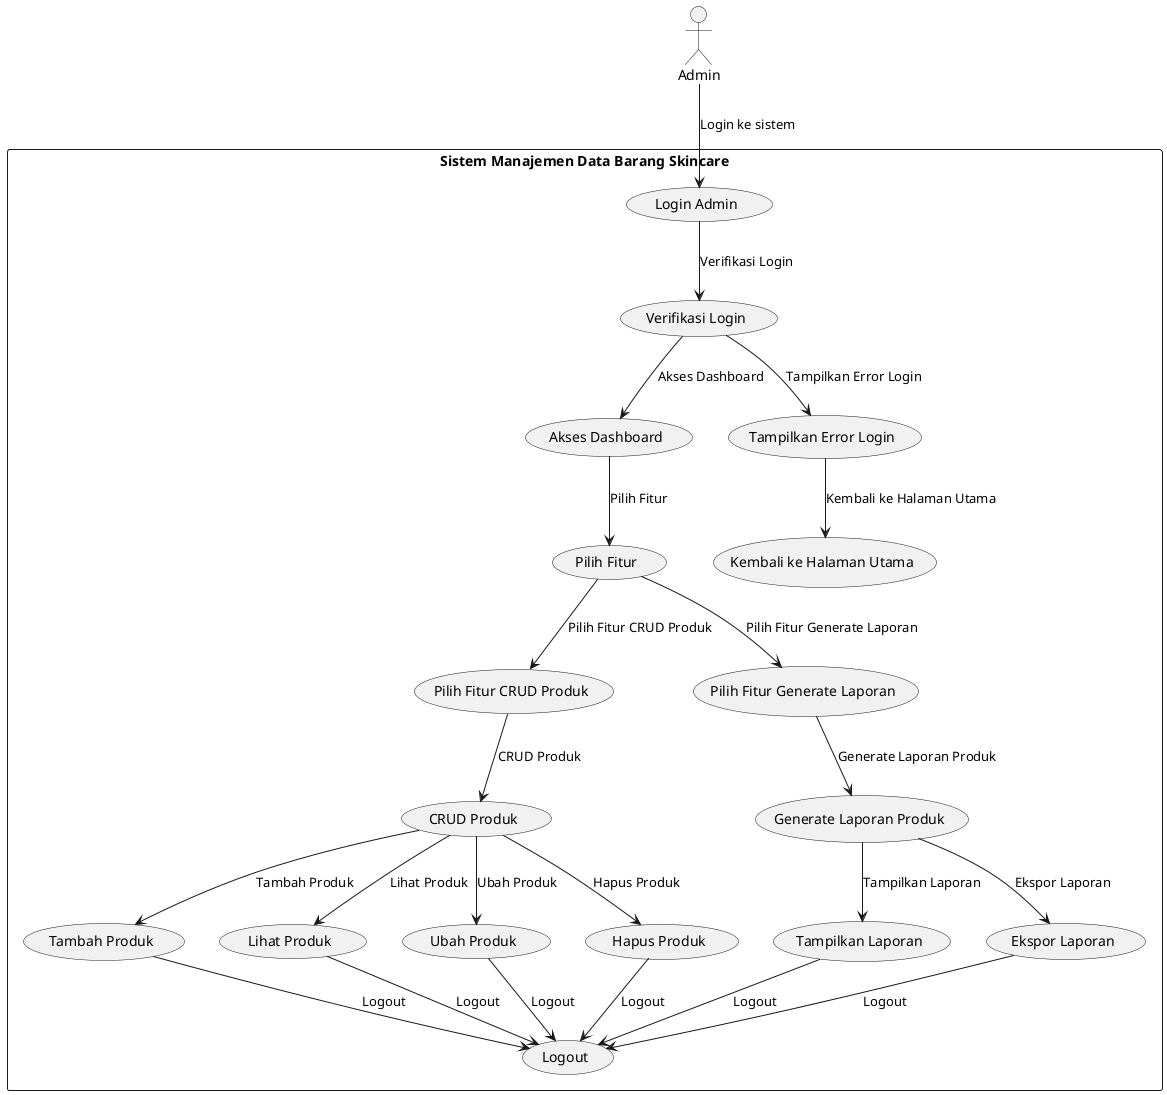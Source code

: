 @startuml

actor Admin as "Admin"

rectangle "Sistem Manajemen Data Barang Skincare" {
    usecase "Login Admin" as UC1
    usecase "Verifikasi Login" as UC2
    usecase "Akses Dashboard" as UC3
    usecase "Pilih Fitur" as UC4
    usecase "Pilih Fitur CRUD Produk" as UC5
    usecase "Pilih Fitur Generate Laporan" as UC6
    usecase "CRUD Produk" as UC7
    usecase "Tambah Produk" as UC8
    usecase "Lihat Produk" as UC9
    usecase "Ubah Produk" as UC10
    usecase "Hapus Produk" as UC11
    usecase "Generate Laporan Produk" as UC12
    usecase "Tampilkan Laporan" as UC13
    usecase "Ekspor Laporan" as UC14
    usecase "Tampilkan Error Login" as UC16
    usecase "Logout" as UC17
    usecase "Kembali ke Halaman Utama" as UC18
}

Admin --> UC1: Login ke sistem
UC1 --> UC2: Verifikasi Login
UC2 --> UC3: Akses Dashboard
UC2 --> UC16: Tampilkan Error Login
UC16 --> UC18: Kembali ke Halaman Utama

UC3 --> UC4: Pilih Fitur
UC4 --> UC5: Pilih Fitur CRUD Produk
UC4 --> UC6: Pilih Fitur Generate Laporan

UC5 --> UC7: CRUD Produk
UC7 --> UC8: Tambah Produk
UC8 --> UC17: Logout
UC7 --> UC9: Lihat Produk
UC9 --> UC17: Logout
UC7 --> UC10: Ubah Produk
UC10 --> UC17: Logout
UC7 --> UC11: Hapus Produk
UC11 --> UC17: Logout

UC6 --> UC12: Generate Laporan Produk
UC12 --> UC13: Tampilkan Laporan
UC13 --> UC17: Logout
UC12 --> UC14: Ekspor Laporan
UC14 --> UC17: Logout

@enduml
